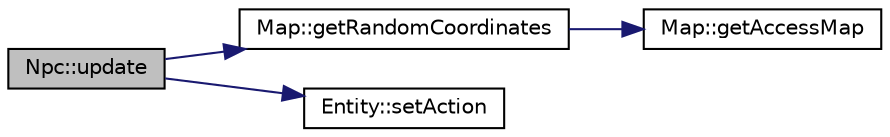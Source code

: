 digraph "Npc::update"
{
 // LATEX_PDF_SIZE
  edge [fontname="Helvetica",fontsize="10",labelfontname="Helvetica",labelfontsize="10"];
  node [fontname="Helvetica",fontsize="10",shape=record];
  rankdir="LR";
  Node1 [label="Npc::update",height=0.2,width=0.4,color="black", fillcolor="grey75", style="filled", fontcolor="black",tooltip="Updates the NPC."];
  Node1 -> Node2 [color="midnightblue",fontsize="10",style="solid",fontname="Helvetica"];
  Node2 [label="Map::getRandomCoordinates",height=0.2,width=0.4,color="black", fillcolor="white", style="filled",URL="$classMap.html#aa2714237c8af3b86a11dcebc6d944145",tooltip="Gets a random coordinate within the given bounds."];
  Node2 -> Node3 [color="midnightblue",fontsize="10",style="solid",fontname="Helvetica"];
  Node3 [label="Map::getAccessMap",height=0.2,width=0.4,color="black", fillcolor="white", style="filled",URL="$classMap.html#a3a7c641cd6c7281013272940d0613d90",tooltip="Get the access map."];
  Node1 -> Node4 [color="midnightblue",fontsize="10",style="solid",fontname="Helvetica"];
  Node4 [label="Entity::setAction",height=0.2,width=0.4,color="black", fillcolor="white", style="filled",URL="$classEntity.html#ae00ca26a951f822510d3d93e4c42dce3",tooltip="Set the current action to parameter action."];
}
